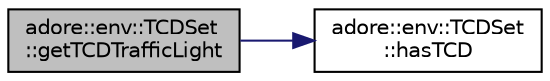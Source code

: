 digraph "adore::env::TCDSet::getTCDTrafficLight"
{
 // LATEX_PDF_SIZE
  edge [fontname="Helvetica",fontsize="10",labelfontname="Helvetica",labelfontsize="10"];
  node [fontname="Helvetica",fontsize="10",shape=record];
  rankdir="LR";
  Node1 [label="adore::env::TCDSet\l::getTCDTrafficLight",height=0.2,width=0.4,color="black", fillcolor="grey75", style="filled", fontcolor="black",tooltip=" "];
  Node1 -> Node2 [color="midnightblue",fontsize="10",style="solid",fontname="Helvetica"];
  Node2 [label="adore::env::TCDSet\l::hasTCD",height=0.2,width=0.4,color="black", fillcolor="white", style="filled",URL="$classadore_1_1env_1_1TCDSet.html#a68b2bf0aa897ed1f5b3058dec897a9c5",tooltip=" "];
}
